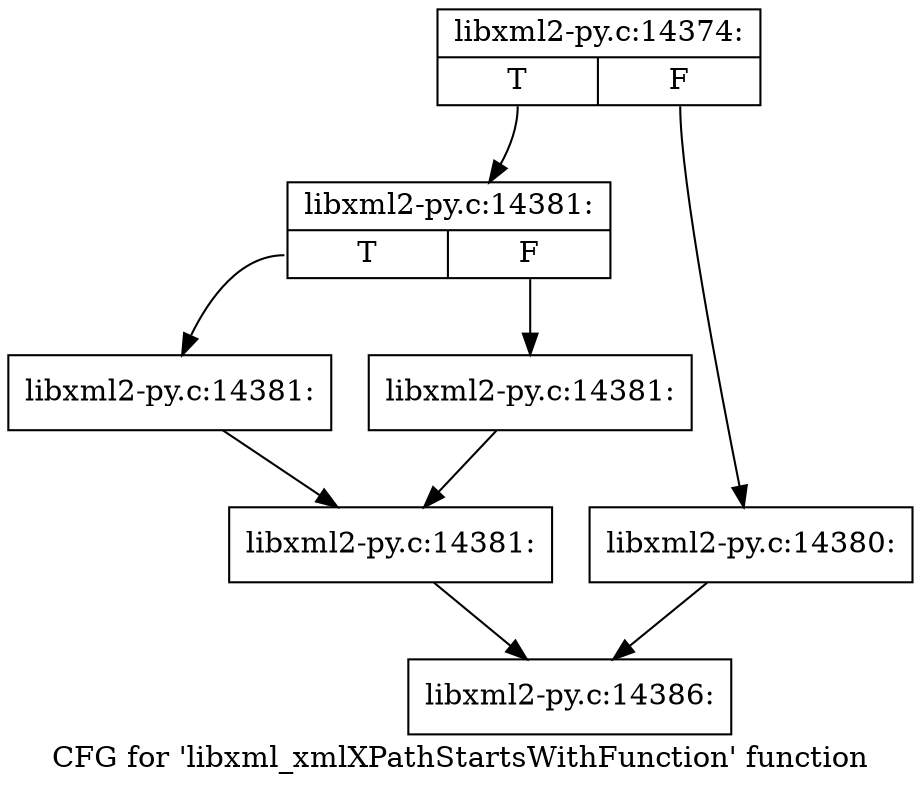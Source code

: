digraph "CFG for 'libxml_xmlXPathStartsWithFunction' function" {
	label="CFG for 'libxml_xmlXPathStartsWithFunction' function";

	Node0x48fa240 [shape=record,label="{libxml2-py.c:14374:|{<s0>T|<s1>F}}"];
	Node0x48fa240:s0 -> Node0x48fb370;
	Node0x48fa240:s1 -> Node0x48fb320;
	Node0x48fb320 [shape=record,label="{libxml2-py.c:14380:}"];
	Node0x48fb320 -> Node0x48f6350;
	Node0x48fb370 [shape=record,label="{libxml2-py.c:14381:|{<s0>T|<s1>F}}"];
	Node0x48fb370:s0 -> Node0x48fbc10;
	Node0x48fb370:s1 -> Node0x48fbc60;
	Node0x48fbc10 [shape=record,label="{libxml2-py.c:14381:}"];
	Node0x48fbc10 -> Node0x48fbcb0;
	Node0x48fbc60 [shape=record,label="{libxml2-py.c:14381:}"];
	Node0x48fbc60 -> Node0x48fbcb0;
	Node0x48fbcb0 [shape=record,label="{libxml2-py.c:14381:}"];
	Node0x48fbcb0 -> Node0x48f6350;
	Node0x48f6350 [shape=record,label="{libxml2-py.c:14386:}"];
}
